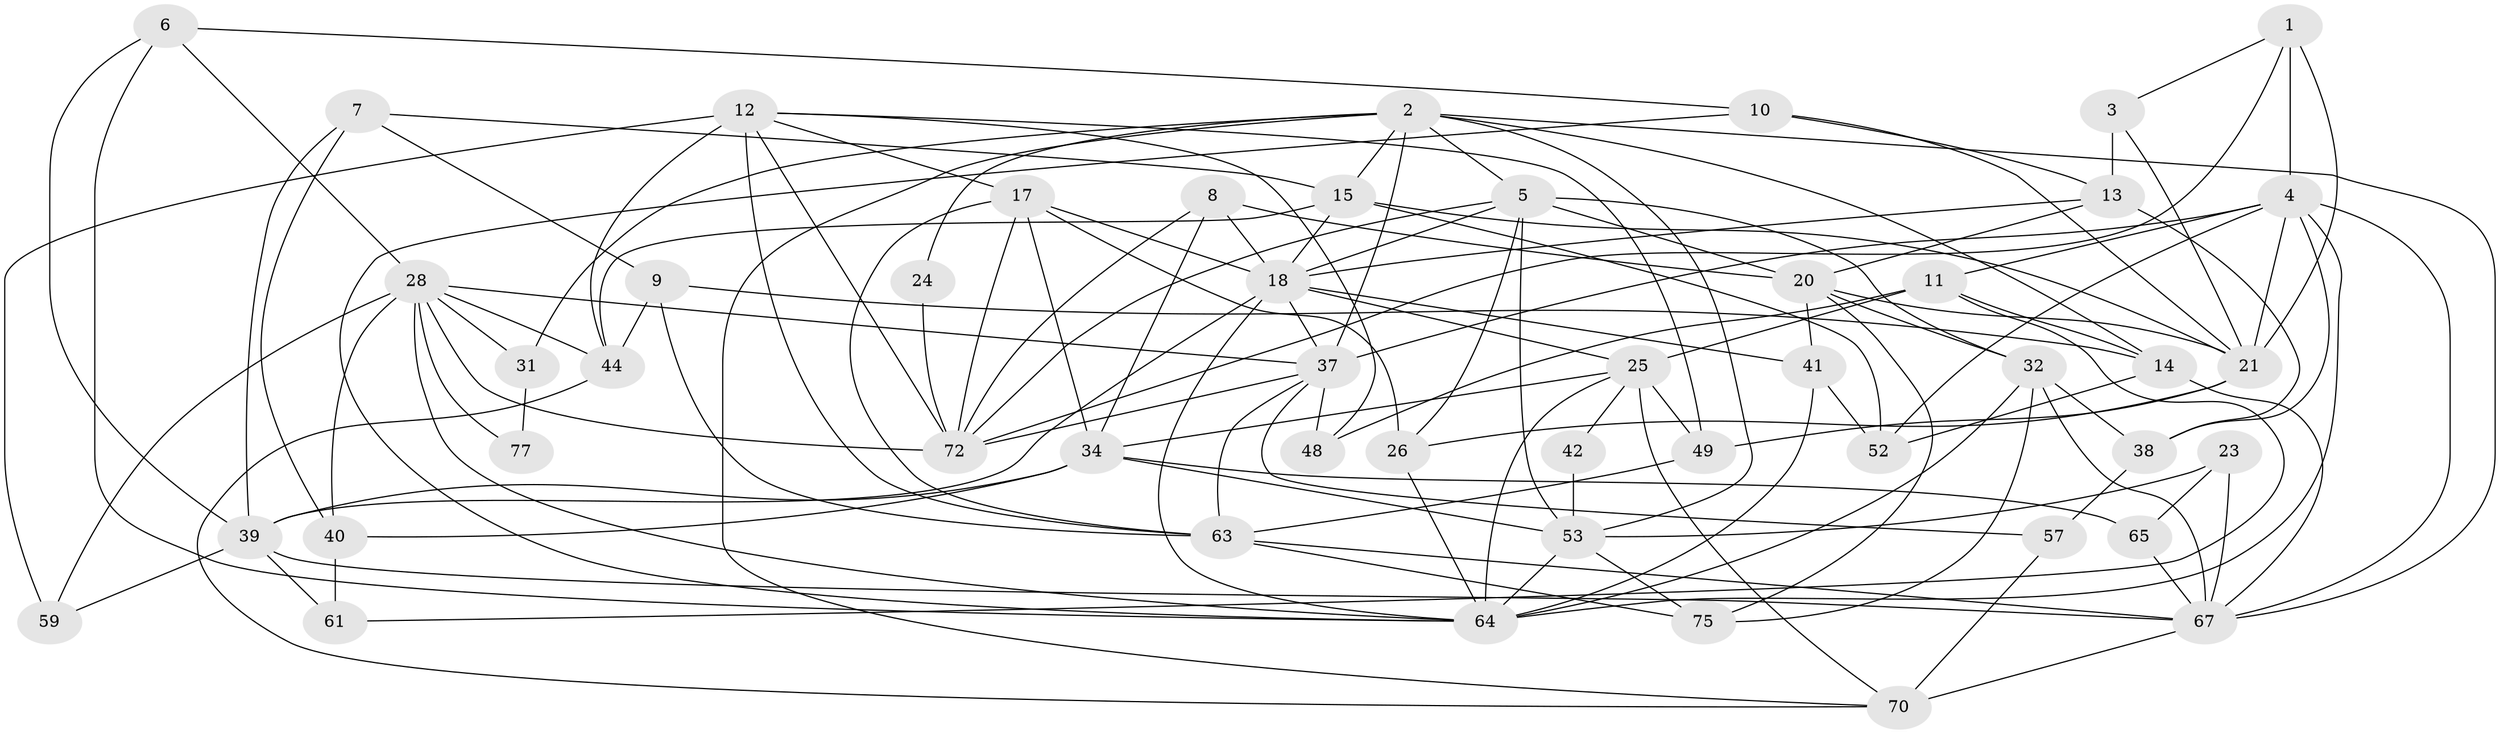 // Generated by graph-tools (version 1.1) at 2025/52/02/27/25 19:52:01]
// undirected, 49 vertices, 130 edges
graph export_dot {
graph [start="1"]
  node [color=gray90,style=filled];
  1 [super="+16"];
  2 [super="+82"];
  3;
  4 [super="+35"];
  5 [super="+22"];
  6 [super="+76"];
  7;
  8 [super="+69"];
  9;
  10 [super="+43"];
  11 [super="+27"];
  12 [super="+36"];
  13 [super="+47"];
  14 [super="+46"];
  15 [super="+33"];
  17 [super="+19"];
  18 [super="+29"];
  20 [super="+50"];
  21 [super="+30"];
  23;
  24;
  25 [super="+71"];
  26 [super="+45"];
  28 [super="+66"];
  31;
  32 [super="+83"];
  34 [super="+68"];
  37 [super="+55"];
  38 [super="+81"];
  39 [super="+60"];
  40 [super="+58"];
  41 [super="+56"];
  42;
  44 [super="+62"];
  48;
  49 [super="+51"];
  52;
  53 [super="+54"];
  57;
  59;
  61;
  63 [super="+73"];
  64 [super="+80"];
  65;
  67 [super="+78"];
  70;
  72 [super="+74"];
  75 [super="+79"];
  77;
  1 -- 4;
  1 -- 21 [weight=2];
  1 -- 3;
  1 -- 72;
  2 -- 37;
  2 -- 15;
  2 -- 24;
  2 -- 31;
  2 -- 67;
  2 -- 5;
  2 -- 70;
  2 -- 14;
  2 -- 53;
  3 -- 21;
  3 -- 13;
  4 -- 21;
  4 -- 52;
  4 -- 37;
  4 -- 11;
  4 -- 38;
  4 -- 67;
  4 -- 64;
  5 -- 20;
  5 -- 53;
  5 -- 32;
  5 -- 18;
  5 -- 26;
  5 -- 72;
  6 -- 64;
  6 -- 10;
  6 -- 28;
  6 -- 39;
  7 -- 39;
  7 -- 9;
  7 -- 15;
  7 -- 40;
  8 -- 34;
  8 -- 20;
  8 -- 18;
  8 -- 72;
  9 -- 44;
  9 -- 63;
  9 -- 14;
  10 -- 21;
  10 -- 13;
  10 -- 64;
  11 -- 48;
  11 -- 25;
  11 -- 61;
  11 -- 14;
  12 -- 17;
  12 -- 48;
  12 -- 59;
  12 -- 63 [weight=2];
  12 -- 44;
  12 -- 49;
  12 -- 72;
  13 -- 38;
  13 -- 18;
  13 -- 20;
  14 -- 52;
  14 -- 67;
  15 -- 18;
  15 -- 52;
  15 -- 44;
  15 -- 21;
  17 -- 34;
  17 -- 63;
  17 -- 18;
  17 -- 26;
  17 -- 72;
  18 -- 37;
  18 -- 39;
  18 -- 64;
  18 -- 25;
  18 -- 41;
  20 -- 41;
  20 -- 32;
  20 -- 75;
  20 -- 21;
  21 -- 49;
  21 -- 26;
  23 -- 67;
  23 -- 65;
  23 -- 53;
  24 -- 72;
  25 -- 70;
  25 -- 49;
  25 -- 34;
  25 -- 42;
  25 -- 64;
  26 -- 64;
  28 -- 59;
  28 -- 77;
  28 -- 37;
  28 -- 44;
  28 -- 64;
  28 -- 72;
  28 -- 31;
  28 -- 40;
  31 -- 77;
  32 -- 67;
  32 -- 38;
  32 -- 75;
  32 -- 64;
  34 -- 65;
  34 -- 39;
  34 -- 40;
  34 -- 53;
  37 -- 72;
  37 -- 48;
  37 -- 57;
  37 -- 63;
  38 -- 57;
  39 -- 61;
  39 -- 67;
  39 -- 59;
  40 -- 61;
  41 -- 64;
  41 -- 52;
  42 -- 53;
  44 -- 70;
  49 -- 63;
  53 -- 75;
  53 -- 64;
  57 -- 70;
  63 -- 67;
  63 -- 75;
  65 -- 67;
  67 -- 70;
}
